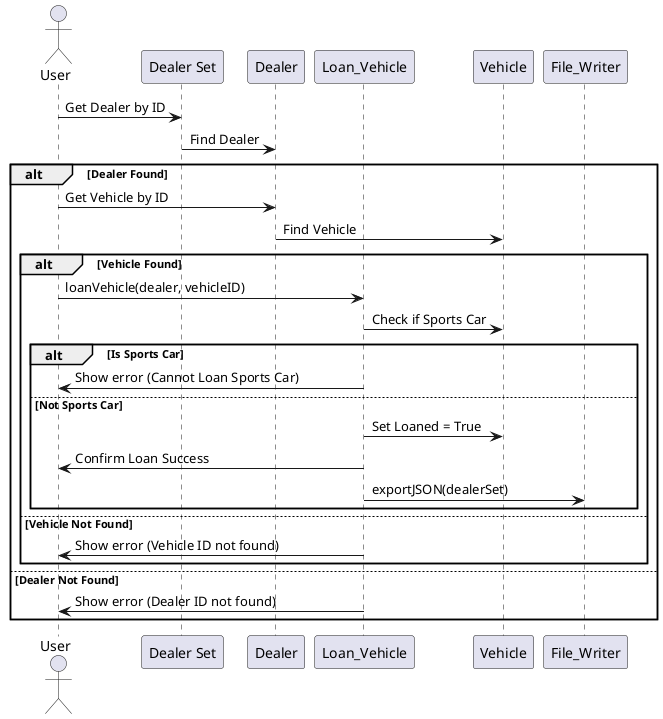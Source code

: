 @startuml
'https://plantuml.com/sequence-diagram

actor User
participant "Dealer Set" as DS
participant "Dealer" as D
participant "Loan_Vehicle" as LV
participant "Vehicle" as V
participant "File_Writer" as FW

User -> DS : Get Dealer by ID
DS -> D : Find Dealer
alt Dealer Found
    User -> D : Get Vehicle by ID
    D -> V : Find Vehicle
    alt Vehicle Found
        User -> LV : loanVehicle(dealer, vehicleID)
        LV -> V : Check if Sports Car
        alt Is Sports Car
            LV -> User : Show error (Cannot Loan Sports Car)
        else Not Sports Car
            LV -> V : Set Loaned = True
            LV -> User : Confirm Loan Success
            LV -> FW : exportJSON(dealerSet)
        end
    else Vehicle Not Found
        LV -> User : Show error (Vehicle ID not found)
    end
else Dealer Not Found
    LV -> User : Show error (Dealer ID not found)
end

@enduml
